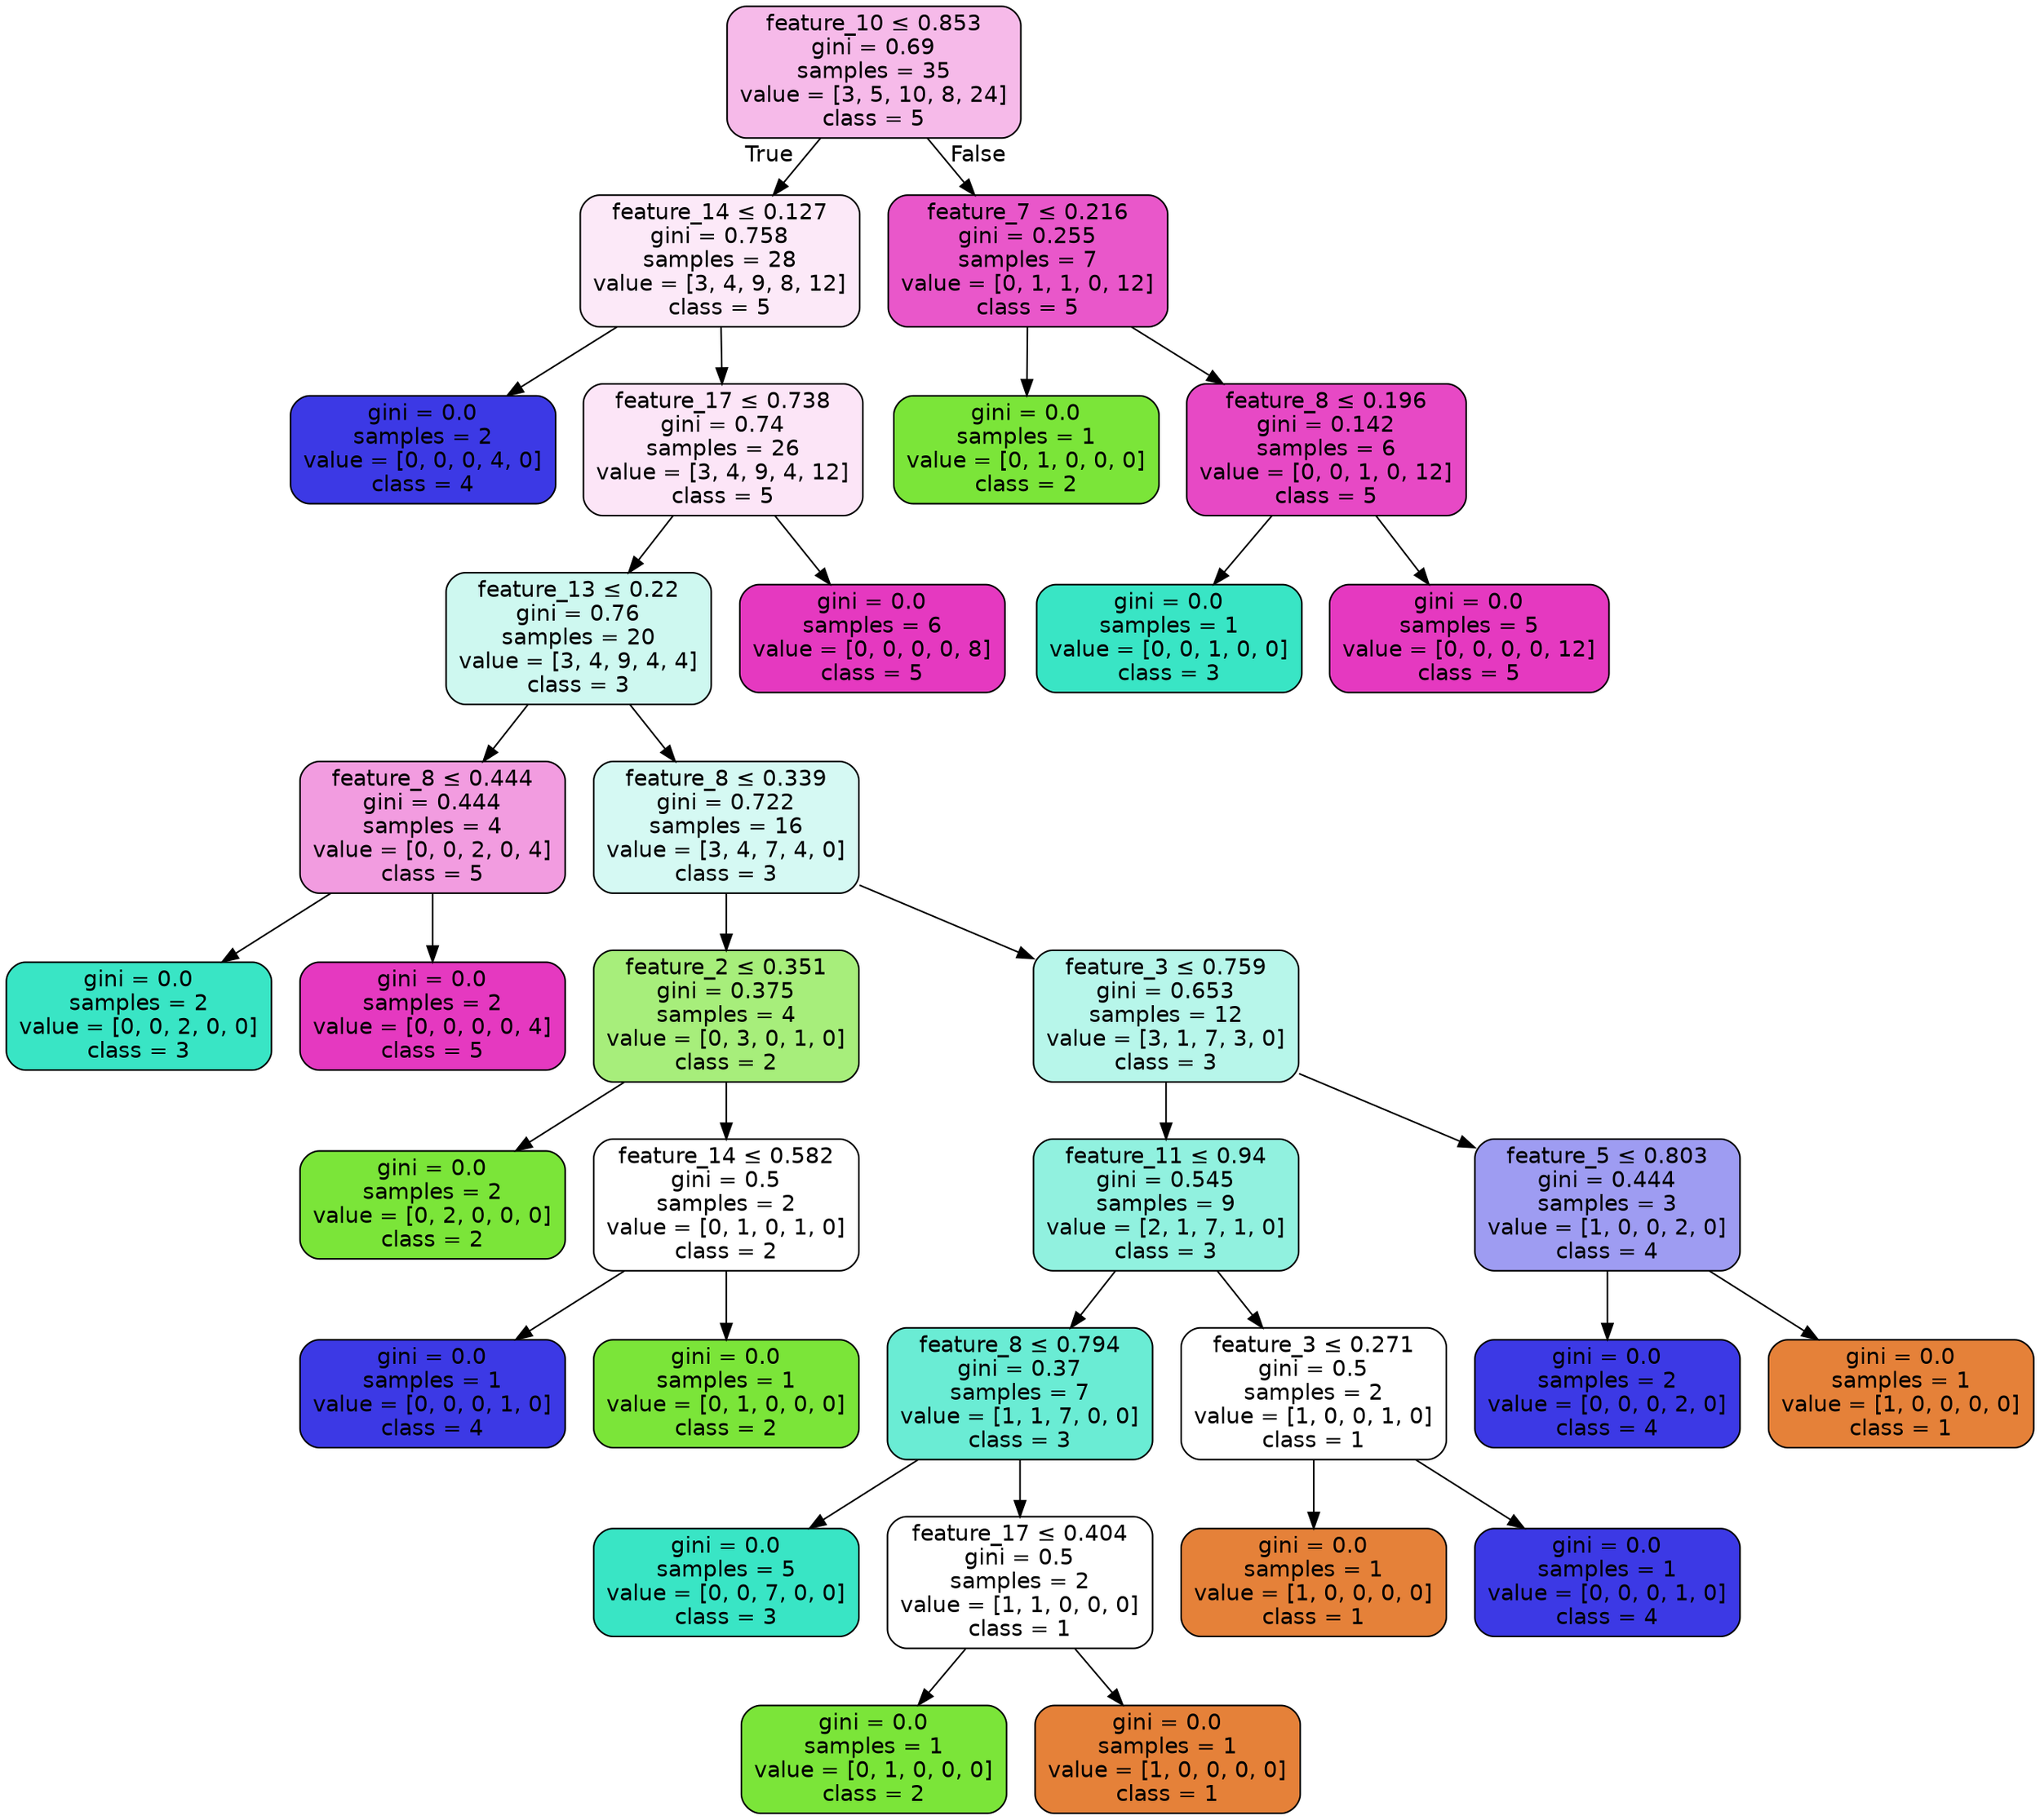 digraph Tree {
node [shape=box, style="filled, rounded", color="black", fontname="helvetica"] ;
edge [fontname="helvetica"] ;
0 [label=<feature_10 &le; 0.853<br/>gini = 0.69<br/>samples = 35<br/>value = [3, 5, 10, 8, 24]<br/>class = 5>, fillcolor="#f6bae9"] ;
1 [label=<feature_14 &le; 0.127<br/>gini = 0.758<br/>samples = 28<br/>value = [3, 4, 9, 8, 12]<br/>class = 5>, fillcolor="#fce9f8"] ;
0 -> 1 [labeldistance=2.5, labelangle=45, headlabel="True"] ;
2 [label=<gini = 0.0<br/>samples = 2<br/>value = [0, 0, 0, 4, 0]<br/>class = 4>, fillcolor="#3c39e5"] ;
1 -> 2 ;
3 [label=<feature_17 &le; 0.738<br/>gini = 0.74<br/>samples = 26<br/>value = [3, 4, 9, 4, 12]<br/>class = 5>, fillcolor="#fce5f7"] ;
1 -> 3 ;
4 [label=<feature_13 &le; 0.22<br/>gini = 0.76<br/>samples = 20<br/>value = [3, 4, 9, 4, 4]<br/>class = 3>, fillcolor="#cef8f0"] ;
3 -> 4 ;
5 [label=<feature_8 &le; 0.444<br/>gini = 0.444<br/>samples = 4<br/>value = [0, 0, 2, 0, 4]<br/>class = 5>, fillcolor="#f29ce0"] ;
4 -> 5 ;
6 [label=<gini = 0.0<br/>samples = 2<br/>value = [0, 0, 2, 0, 0]<br/>class = 3>, fillcolor="#39e5c5"] ;
5 -> 6 ;
7 [label=<gini = 0.0<br/>samples = 2<br/>value = [0, 0, 0, 0, 4]<br/>class = 5>, fillcolor="#e539c0"] ;
5 -> 7 ;
8 [label=<feature_8 &le; 0.339<br/>gini = 0.722<br/>samples = 16<br/>value = [3, 4, 7, 4, 0]<br/>class = 3>, fillcolor="#d5f9f3"] ;
4 -> 8 ;
9 [label=<feature_2 &le; 0.351<br/>gini = 0.375<br/>samples = 4<br/>value = [0, 3, 0, 1, 0]<br/>class = 2>, fillcolor="#a7ee7b"] ;
8 -> 9 ;
10 [label=<gini = 0.0<br/>samples = 2<br/>value = [0, 2, 0, 0, 0]<br/>class = 2>, fillcolor="#7be539"] ;
9 -> 10 ;
11 [label=<feature_14 &le; 0.582<br/>gini = 0.5<br/>samples = 2<br/>value = [0, 1, 0, 1, 0]<br/>class = 2>, fillcolor="#ffffff"] ;
9 -> 11 ;
12 [label=<gini = 0.0<br/>samples = 1<br/>value = [0, 0, 0, 1, 0]<br/>class = 4>, fillcolor="#3c39e5"] ;
11 -> 12 ;
13 [label=<gini = 0.0<br/>samples = 1<br/>value = [0, 1, 0, 0, 0]<br/>class = 2>, fillcolor="#7be539"] ;
11 -> 13 ;
14 [label=<feature_3 &le; 0.759<br/>gini = 0.653<br/>samples = 12<br/>value = [3, 1, 7, 3, 0]<br/>class = 3>, fillcolor="#b7f6ea"] ;
8 -> 14 ;
15 [label=<feature_11 &le; 0.94<br/>gini = 0.545<br/>samples = 9<br/>value = [2, 1, 7, 1, 0]<br/>class = 3>, fillcolor="#91f1df"] ;
14 -> 15 ;
16 [label=<feature_8 &le; 0.794<br/>gini = 0.37<br/>samples = 7<br/>value = [1, 1, 7, 0, 0]<br/>class = 3>, fillcolor="#6aecd4"] ;
15 -> 16 ;
17 [label=<gini = 0.0<br/>samples = 5<br/>value = [0, 0, 7, 0, 0]<br/>class = 3>, fillcolor="#39e5c5"] ;
16 -> 17 ;
18 [label=<feature_17 &le; 0.404<br/>gini = 0.5<br/>samples = 2<br/>value = [1, 1, 0, 0, 0]<br/>class = 1>, fillcolor="#ffffff"] ;
16 -> 18 ;
19 [label=<gini = 0.0<br/>samples = 1<br/>value = [0, 1, 0, 0, 0]<br/>class = 2>, fillcolor="#7be539"] ;
18 -> 19 ;
20 [label=<gini = 0.0<br/>samples = 1<br/>value = [1, 0, 0, 0, 0]<br/>class = 1>, fillcolor="#e58139"] ;
18 -> 20 ;
21 [label=<feature_3 &le; 0.271<br/>gini = 0.5<br/>samples = 2<br/>value = [1, 0, 0, 1, 0]<br/>class = 1>, fillcolor="#ffffff"] ;
15 -> 21 ;
22 [label=<gini = 0.0<br/>samples = 1<br/>value = [1, 0, 0, 0, 0]<br/>class = 1>, fillcolor="#e58139"] ;
21 -> 22 ;
23 [label=<gini = 0.0<br/>samples = 1<br/>value = [0, 0, 0, 1, 0]<br/>class = 4>, fillcolor="#3c39e5"] ;
21 -> 23 ;
24 [label=<feature_5 &le; 0.803<br/>gini = 0.444<br/>samples = 3<br/>value = [1, 0, 0, 2, 0]<br/>class = 4>, fillcolor="#9e9cf2"] ;
14 -> 24 ;
25 [label=<gini = 0.0<br/>samples = 2<br/>value = [0, 0, 0, 2, 0]<br/>class = 4>, fillcolor="#3c39e5"] ;
24 -> 25 ;
26 [label=<gini = 0.0<br/>samples = 1<br/>value = [1, 0, 0, 0, 0]<br/>class = 1>, fillcolor="#e58139"] ;
24 -> 26 ;
27 [label=<gini = 0.0<br/>samples = 6<br/>value = [0, 0, 0, 0, 8]<br/>class = 5>, fillcolor="#e539c0"] ;
3 -> 27 ;
28 [label=<feature_7 &le; 0.216<br/>gini = 0.255<br/>samples = 7<br/>value = [0, 1, 1, 0, 12]<br/>class = 5>, fillcolor="#e957ca"] ;
0 -> 28 [labeldistance=2.5, labelangle=-45, headlabel="False"] ;
29 [label=<gini = 0.0<br/>samples = 1<br/>value = [0, 1, 0, 0, 0]<br/>class = 2>, fillcolor="#7be539"] ;
28 -> 29 ;
30 [label=<feature_8 &le; 0.196<br/>gini = 0.142<br/>samples = 6<br/>value = [0, 0, 1, 0, 12]<br/>class = 5>, fillcolor="#e749c5"] ;
28 -> 30 ;
31 [label=<gini = 0.0<br/>samples = 1<br/>value = [0, 0, 1, 0, 0]<br/>class = 3>, fillcolor="#39e5c5"] ;
30 -> 31 ;
32 [label=<gini = 0.0<br/>samples = 5<br/>value = [0, 0, 0, 0, 12]<br/>class = 5>, fillcolor="#e539c0"] ;
30 -> 32 ;
}